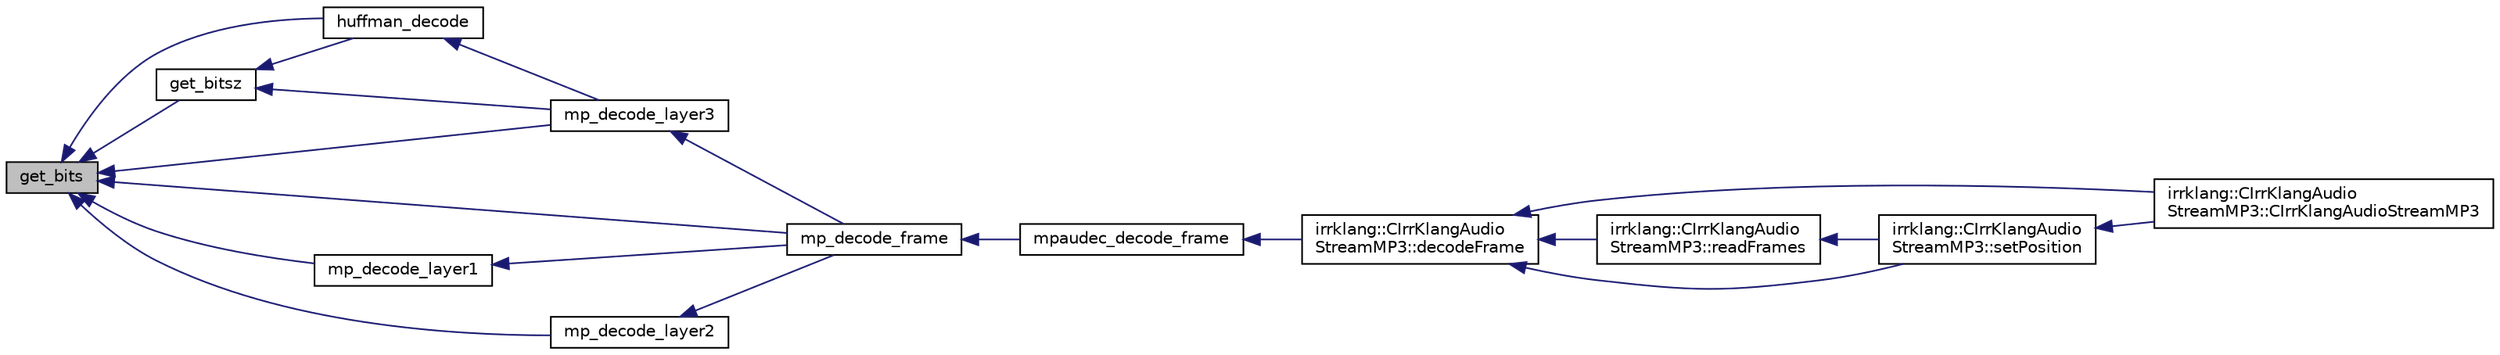 digraph "get_bits"
{
  bgcolor="transparent";
  edge [fontname="Helvetica",fontsize="10",labelfontname="Helvetica",labelfontsize="10"];
  node [fontname="Helvetica",fontsize="10",shape=record];
  rankdir="LR";
  Node1 [label="get_bits",height=0.2,width=0.4,color="black", fillcolor="grey75", style="filled", fontcolor="black"];
  Node1 -> Node2 [dir="back",color="midnightblue",fontsize="10",style="solid",fontname="Helvetica"];
  Node2 [label="get_bitsz",height=0.2,width=0.4,color="black",URL="$mpaudec_8c.html#a3bb107475a04ad73ab8f45dd8f1dbc44"];
  Node2 -> Node3 [dir="back",color="midnightblue",fontsize="10",style="solid",fontname="Helvetica"];
  Node3 [label="huffman_decode",height=0.2,width=0.4,color="black",URL="$mpaudec_8c.html#aa123e4d670f1d03b262749f6d2134630"];
  Node3 -> Node4 [dir="back",color="midnightblue",fontsize="10",style="solid",fontname="Helvetica"];
  Node4 [label="mp_decode_layer3",height=0.2,width=0.4,color="black",URL="$mpaudec_8c.html#aa6bde9d54d008252eb8b748f805c7c1e"];
  Node4 -> Node5 [dir="back",color="midnightblue",fontsize="10",style="solid",fontname="Helvetica"];
  Node5 [label="mp_decode_frame",height=0.2,width=0.4,color="black",URL="$mpaudec_8c.html#a2dff7b15a5f55a97729fb3f2d7194e64"];
  Node5 -> Node6 [dir="back",color="midnightblue",fontsize="10",style="solid",fontname="Helvetica"];
  Node6 [label="mpaudec_decode_frame",height=0.2,width=0.4,color="black",URL="$mpaudec_8c.html#ad804754f6cb3863f2489fcddc56f9ae4"];
  Node6 -> Node7 [dir="back",color="midnightblue",fontsize="10",style="solid",fontname="Helvetica"];
  Node7 [label="irrklang::CIrrKlangAudio\lStreamMP3::decodeFrame",height=0.2,width=0.4,color="black",URL="$classirrklang_1_1CIrrKlangAudioStreamMP3.html#a0694b0e9c0ca306701236b660a11633d"];
  Node7 -> Node8 [dir="back",color="midnightblue",fontsize="10",style="solid",fontname="Helvetica"];
  Node8 [label="irrklang::CIrrKlangAudio\lStreamMP3::CIrrKlangAudioStreamMP3",height=0.2,width=0.4,color="black",URL="$classirrklang_1_1CIrrKlangAudioStreamMP3.html#aa0525477376ae287275da88a17f4825d"];
  Node7 -> Node9 [dir="back",color="midnightblue",fontsize="10",style="solid",fontname="Helvetica"];
  Node9 [label="irrklang::CIrrKlangAudio\lStreamMP3::readFrames",height=0.2,width=0.4,color="black",URL="$classirrklang_1_1CIrrKlangAudioStreamMP3.html#a85374ba5ed9178fa74dd256d59018ca0",tooltip="tells the audio stream to read n audio frames into the specified buffer "];
  Node9 -> Node10 [dir="back",color="midnightblue",fontsize="10",style="solid",fontname="Helvetica"];
  Node10 [label="irrklang::CIrrKlangAudio\lStreamMP3::setPosition",height=0.2,width=0.4,color="black",URL="$classirrklang_1_1CIrrKlangAudioStreamMP3.html#ae615c171d074153463af08a11118ceaf",tooltip="sets the position of the audio stream. "];
  Node10 -> Node8 [dir="back",color="midnightblue",fontsize="10",style="solid",fontname="Helvetica"];
  Node7 -> Node10 [dir="back",color="midnightblue",fontsize="10",style="solid",fontname="Helvetica"];
  Node2 -> Node4 [dir="back",color="midnightblue",fontsize="10",style="solid",fontname="Helvetica"];
  Node1 -> Node3 [dir="back",color="midnightblue",fontsize="10",style="solid",fontname="Helvetica"];
  Node1 -> Node5 [dir="back",color="midnightblue",fontsize="10",style="solid",fontname="Helvetica"];
  Node1 -> Node11 [dir="back",color="midnightblue",fontsize="10",style="solid",fontname="Helvetica"];
  Node11 [label="mp_decode_layer1",height=0.2,width=0.4,color="black",URL="$mpaudec_8c.html#aa8d8ca6a6ace0fa4945bbf9de65c0364"];
  Node11 -> Node5 [dir="back",color="midnightblue",fontsize="10",style="solid",fontname="Helvetica"];
  Node1 -> Node12 [dir="back",color="midnightblue",fontsize="10",style="solid",fontname="Helvetica"];
  Node12 [label="mp_decode_layer2",height=0.2,width=0.4,color="black",URL="$mpaudec_8c.html#a72ee70f98e9873f63c88b69b80e15825"];
  Node12 -> Node5 [dir="back",color="midnightblue",fontsize="10",style="solid",fontname="Helvetica"];
  Node1 -> Node4 [dir="back",color="midnightblue",fontsize="10",style="solid",fontname="Helvetica"];
}
